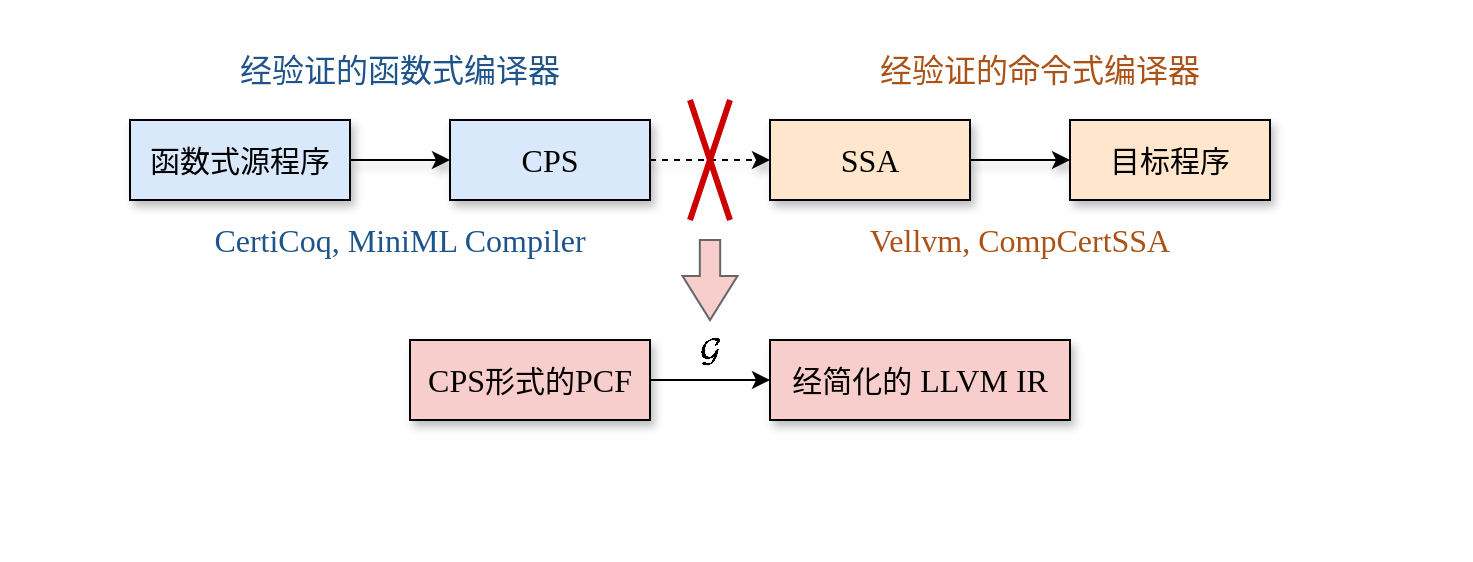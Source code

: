 <mxfile version="22.1.17" type="github">
  <diagram name="第 1 页" id="CW00y3aE3JMuMUfLDlIA">
    <mxGraphModel dx="1052" dy="625" grid="1" gridSize="10" guides="1" tooltips="1" connect="1" arrows="1" fold="1" page="1" pageScale="1" pageWidth="827" pageHeight="1169" math="1" shadow="0">
      <root>
        <mxCell id="0" />
        <mxCell id="1" parent="0" />
        <mxCell id="ndi88zlwP6lYpJqEUTCB-1" value="" style="edgeStyle=orthogonalEdgeStyle;rounded=0;orthogonalLoop=1;jettySize=auto;html=1;shadow=1;fillColor=#dae8fc;strokeColor=#000000;" edge="1" parent="1" source="ndi88zlwP6lYpJqEUTCB-2" target="ndi88zlwP6lYpJqEUTCB-4">
          <mxGeometry relative="1" as="geometry" />
        </mxCell>
        <mxCell id="ndi88zlwP6lYpJqEUTCB-2" value="&lt;font style=&quot;font-size: 15px;&quot; face=&quot;Times New Roman&quot;&gt;函数式源程序&lt;/font&gt;" style="rounded=0;whiteSpace=wrap;html=1;shadow=1;fillColor=#dae8fc;strokeColor=#000000;" vertex="1" parent="1">
          <mxGeometry x="130" y="280" width="110" height="40" as="geometry" />
        </mxCell>
        <mxCell id="ndi88zlwP6lYpJqEUTCB-3" value="" style="edgeStyle=orthogonalEdgeStyle;rounded=0;orthogonalLoop=1;jettySize=auto;html=1;dashed=1;shadow=1;" edge="1" parent="1" source="ndi88zlwP6lYpJqEUTCB-4" target="ndi88zlwP6lYpJqEUTCB-6">
          <mxGeometry relative="1" as="geometry" />
        </mxCell>
        <mxCell id="ndi88zlwP6lYpJqEUTCB-4" value="&lt;span style=&quot;color: rgb(0, 0, 0); font-family: &amp;quot;Times New Roman&amp;quot;; font-size: 16px; font-style: normal; font-variant-ligatures: normal; font-variant-caps: normal; font-weight: 400; letter-spacing: normal; orphans: 2; text-align: center; text-indent: 0px; text-transform: none; widows: 2; word-spacing: 0px; -webkit-text-stroke-width: 0px; text-decoration-thickness: initial; text-decoration-style: initial; text-decoration-color: initial; float: none; display: inline !important;&quot;&gt;CPS&lt;/span&gt;" style="rounded=0;whiteSpace=wrap;html=1;shadow=1;fillColor=#dae8fc;strokeColor=#000000;labelBackgroundColor=none;" vertex="1" parent="1">
          <mxGeometry x="290" y="280" width="100" height="40" as="geometry" />
        </mxCell>
        <mxCell id="ndi88zlwP6lYpJqEUTCB-5" value="" style="edgeStyle=orthogonalEdgeStyle;rounded=0;orthogonalLoop=1;jettySize=auto;html=1;shadow=1;fillColor=#ffe6cc;strokeColor=#000000;" edge="1" parent="1" source="ndi88zlwP6lYpJqEUTCB-6" target="ndi88zlwP6lYpJqEUTCB-7">
          <mxGeometry relative="1" as="geometry" />
        </mxCell>
        <mxCell id="ndi88zlwP6lYpJqEUTCB-6" value="&lt;span style=&quot;color: rgb(0, 0, 0); font-family: &amp;quot;Times New Roman&amp;quot;; font-size: 16px; font-style: normal; font-variant-ligatures: normal; font-variant-caps: normal; font-weight: 400; letter-spacing: normal; orphans: 2; text-align: center; text-indent: 0px; text-transform: none; widows: 2; word-spacing: 0px; -webkit-text-stroke-width: 0px; text-decoration-thickness: initial; text-decoration-style: initial; text-decoration-color: initial; float: none; display: inline !important;&quot;&gt;SSA&lt;/span&gt;" style="rounded=0;whiteSpace=wrap;html=1;shadow=1;fillColor=#ffe6cc;strokeColor=#000000;labelBackgroundColor=none;" vertex="1" parent="1">
          <mxGeometry x="450" y="280" width="100" height="40" as="geometry" />
        </mxCell>
        <mxCell id="ndi88zlwP6lYpJqEUTCB-7" value="&lt;span style=&quot;color: rgb(0, 0, 0); font-family: &amp;quot;Times New Roman&amp;quot;; font-style: normal; font-variant-ligatures: normal; font-variant-caps: normal; font-weight: 400; letter-spacing: normal; orphans: 2; text-align: center; text-indent: 0px; text-transform: none; widows: 2; word-spacing: 0px; -webkit-text-stroke-width: 0px; text-decoration-thickness: initial; text-decoration-style: initial; text-decoration-color: initial; float: none; display: inline !important;&quot;&gt;&lt;font style=&quot;font-size: 15px;&quot;&gt;目标程序&lt;/font&gt;&lt;/span&gt;" style="rounded=0;whiteSpace=wrap;html=1;shadow=1;fillColor=#ffe6cc;strokeColor=#000000;labelBackgroundColor=none;" vertex="1" parent="1">
          <mxGeometry x="600" y="280" width="100" height="40" as="geometry" />
        </mxCell>
        <mxCell id="ndi88zlwP6lYpJqEUTCB-8" value="&lt;font color=&quot;#1e548a&quot; style=&quot;font-size: 16px;&quot; face=&quot;Times New Roman&quot;&gt;CertiCoq, MiniML Compiler&lt;/font&gt;" style="text;html=1;strokeColor=none;fillColor=none;align=center;verticalAlign=middle;whiteSpace=wrap;rounded=0;" vertex="1" parent="1">
          <mxGeometry x="145" y="320" width="240" height="40" as="geometry" />
        </mxCell>
        <mxCell id="ndi88zlwP6lYpJqEUTCB-9" value="&lt;font color=&quot;#ab5216&quot; style=&quot;font-size: 16px;&quot; face=&quot;Times New Roman&quot;&gt;Vellvm, CompCertSSA&lt;/font&gt;" style="text;html=1;strokeColor=none;fillColor=none;align=center;verticalAlign=middle;whiteSpace=wrap;rounded=0;" vertex="1" parent="1">
          <mxGeometry x="460" y="320" width="230" height="40" as="geometry" />
        </mxCell>
        <mxCell id="ndi88zlwP6lYpJqEUTCB-10" value="" style="endArrow=none;html=1;rounded=0;fillColor=#e51400;strokeColor=#CC0000;strokeWidth=3;" edge="1" parent="1">
          <mxGeometry width="50" height="50" relative="1" as="geometry">
            <mxPoint x="430" y="270" as="sourcePoint" />
            <mxPoint x="410" y="330" as="targetPoint" />
          </mxGeometry>
        </mxCell>
        <mxCell id="ndi88zlwP6lYpJqEUTCB-11" value="" style="html=1;shadow=0;dashed=0;align=center;verticalAlign=middle;shape=mxgraph.arrows2.arrow;dy=0.63;dx=22;direction=south;notch=0;fillColor=#f8cecc;strokeColor=#666666;" vertex="1" parent="1">
          <mxGeometry x="406.25" y="340" width="27.5" height="40" as="geometry" />
        </mxCell>
        <mxCell id="ndi88zlwP6lYpJqEUTCB-12" value="" style="edgeStyle=orthogonalEdgeStyle;rounded=0;orthogonalLoop=1;jettySize=auto;html=1;fillColor=#f8cecc;strokeColor=#000000;" edge="1" parent="1" source="ndi88zlwP6lYpJqEUTCB-13" target="ndi88zlwP6lYpJqEUTCB-15">
          <mxGeometry relative="1" as="geometry" />
        </mxCell>
        <mxCell id="ndi88zlwP6lYpJqEUTCB-13" value="&lt;span style=&quot;color: rgb(0, 0, 0); font-family: &amp;quot;Times New Roman&amp;quot;; font-size: 16px; font-style: normal; font-variant-ligatures: normal; font-variant-caps: normal; font-weight: 400; letter-spacing: normal; orphans: 2; text-align: center; text-indent: 0px; text-transform: none; widows: 2; word-spacing: 0px; -webkit-text-stroke-width: 0px; text-decoration-thickness: initial; text-decoration-style: initial; text-decoration-color: initial; float: none; display: inline !important;&quot;&gt;CPS&lt;/span&gt;&lt;span style=&quot;color: rgb(0, 0, 0); font-family: &amp;quot;Times New Roman&amp;quot;; font-style: normal; font-variant-ligatures: normal; font-variant-caps: normal; font-weight: 400; letter-spacing: normal; orphans: 2; text-align: center; text-indent: 0px; text-transform: none; widows: 2; word-spacing: 0px; -webkit-text-stroke-width: 0px; text-decoration-thickness: initial; text-decoration-style: initial; text-decoration-color: initial; float: none; display: inline !important;&quot;&gt;&lt;font style=&quot;font-size: 15px;&quot;&gt;形式的&lt;/font&gt;&lt;/span&gt;&lt;span style=&quot;color: rgb(0, 0, 0); font-family: &amp;quot;Times New Roman&amp;quot;; font-size: 16px; font-style: normal; font-variant-ligatures: normal; font-variant-caps: normal; font-weight: 400; letter-spacing: normal; orphans: 2; text-align: center; text-indent: 0px; text-transform: none; widows: 2; word-spacing: 0px; -webkit-text-stroke-width: 0px; text-decoration-thickness: initial; text-decoration-style: initial; text-decoration-color: initial; float: none; display: inline !important;&quot;&gt;PCF&lt;/span&gt;" style="rounded=0;whiteSpace=wrap;html=1;shadow=1;fillColor=#f8cecc;strokeColor=#000000;labelBackgroundColor=none;" vertex="1" parent="1">
          <mxGeometry x="270" y="390" width="120" height="40" as="geometry" />
        </mxCell>
        <mxCell id="ndi88zlwP6lYpJqEUTCB-14" value="" style="edgeStyle=orthogonalEdgeStyle;rounded=0;orthogonalLoop=1;jettySize=auto;html=1;strokeColor=none;shadow=0;fontColor=#FFFFFF;" edge="1" parent="1" source="ndi88zlwP6lYpJqEUTCB-15" target="ndi88zlwP6lYpJqEUTCB-26">
          <mxGeometry relative="1" as="geometry" />
        </mxCell>
        <mxCell id="ndi88zlwP6lYpJqEUTCB-15" value="&lt;font face=&quot;Times New Roman&quot;&gt;&lt;font style=&quot;font-size: 15px;&quot;&gt;经简化的&lt;/font&gt;&lt;span style=&quot;font-size: 16px;&quot;&gt; LLVM IR&lt;/span&gt;&lt;/font&gt;" style="rounded=0;whiteSpace=wrap;html=1;shadow=1;fillColor=#f8cecc;strokeColor=#000000;labelBackgroundColor=none;" vertex="1" parent="1">
          <mxGeometry x="450" y="390" width="150" height="40" as="geometry" />
        </mxCell>
        <mxCell id="ndi88zlwP6lYpJqEUTCB-16" value="&lt;font style=&quot;font-size: 16px;&quot; face=&quot;Times New Roman&quot;&gt;$$\mathcal{G}$$&lt;/font&gt;" style="text;html=1;strokeColor=none;fillColor=none;align=center;verticalAlign=middle;whiteSpace=wrap;rounded=0;fontColor=default;" vertex="1" parent="1">
          <mxGeometry x="385" y="380" width="70" height="30" as="geometry" />
        </mxCell>
        <mxCell id="ndi88zlwP6lYpJqEUTCB-17" value="&lt;font color=&quot;#1e548a&quot; style=&quot;font-size: 16px;&quot; face=&quot;Times New Roman&quot;&gt;经验证的函数式编译器&lt;/font&gt;" style="text;html=1;strokeColor=none;fillColor=none;align=center;verticalAlign=middle;whiteSpace=wrap;rounded=0;" vertex="1" parent="1">
          <mxGeometry x="180" y="220" width="170" height="70" as="geometry" />
        </mxCell>
        <mxCell id="ndi88zlwP6lYpJqEUTCB-18" value="&lt;font style=&quot;font-size: 16px;&quot; face=&quot;Times New Roman&quot; color=&quot;#ab5216&quot;&gt;经验证的命令式编译器&lt;/font&gt;" style="text;html=1;strokeColor=none;fillColor=none;align=center;verticalAlign=middle;whiteSpace=wrap;rounded=0;" vertex="1" parent="1">
          <mxGeometry x="500" y="220" width="170" height="70" as="geometry" />
        </mxCell>
        <mxCell id="ndi88zlwP6lYpJqEUTCB-19" value="" style="edgeStyle=orthogonalEdgeStyle;rounded=0;orthogonalLoop=1;jettySize=auto;html=1;shadow=0;strokeWidth=1;fontColor=#FFFFFF;strokeColor=none;" edge="1" parent="1" source="ndi88zlwP6lYpJqEUTCB-20">
          <mxGeometry relative="1" as="geometry">
            <mxPoint x="270" y="410" as="targetPoint" />
          </mxGeometry>
        </mxCell>
        <mxCell id="ndi88zlwP6lYpJqEUTCB-20" value="直接风格PCF 程序" style="rounded=0;whiteSpace=wrap;html=1;labelBackgroundColor=none;fontFamily=Times New Roman;fontSize=16;shadow=0;strokeColor=none;fontColor=#FFFFFF;" vertex="1" parent="1">
          <mxGeometry x="65" y="390" width="150" height="40" as="geometry" />
        </mxCell>
        <mxCell id="ndi88zlwP6lYpJqEUTCB-21" value="" style="edgeStyle=orthogonalEdgeStyle;rounded=0;orthogonalLoop=1;jettySize=auto;html=1;strokeColor=none;fontColor=#FFFFFF;" edge="1" parent="1" source="ndi88zlwP6lYpJqEUTCB-22" target="ndi88zlwP6lYpJqEUTCB-20">
          <mxGeometry relative="1" as="geometry" />
        </mxCell>
        <mxCell id="ndi88zlwP6lYpJqEUTCB-22" value="PCF 程序文本" style="rounded=0;whiteSpace=wrap;html=1;labelBackgroundColor=none;fontFamily=Times New Roman;fontSize=16;shadow=0;strokeColor=none;fontColor=#FFFFFF;" vertex="1" parent="1">
          <mxGeometry x="70" y="460" width="140" height="40" as="geometry" />
        </mxCell>
        <mxCell id="ndi88zlwP6lYpJqEUTCB-23" value="PCF 语法分析器" style="text;html=1;align=center;verticalAlign=middle;whiteSpace=wrap;rounded=0;fontSize=16;fontFamily=Times New Roman;strokeColor=none;fontColor=#FFFFFF;" vertex="1" parent="1">
          <mxGeometry x="145" y="430" width="120" height="30" as="geometry" />
        </mxCell>
        <mxCell id="ndi88zlwP6lYpJqEUTCB-24" value="&lt;font&gt;CPS &lt;br&gt;转换&lt;/font&gt;" style="text;html=1;align=center;verticalAlign=middle;whiteSpace=wrap;rounded=0;fontSize=16;fontFamily=Times New Roman;strokeColor=none;fontColor=#FFFFFF;" vertex="1" parent="1">
          <mxGeometry x="200" y="370" width="90" height="30" as="geometry" />
        </mxCell>
        <mxCell id="ndi88zlwP6lYpJqEUTCB-25" value="" style="edgeStyle=orthogonalEdgeStyle;rounded=0;orthogonalLoop=1;jettySize=auto;html=1;strokeColor=none;shadow=0;fontColor=#FFFFFF;" edge="1" parent="1" source="ndi88zlwP6lYpJqEUTCB-26" target="ndi88zlwP6lYpJqEUTCB-27">
          <mxGeometry relative="1" as="geometry" />
        </mxCell>
        <mxCell id="ndi88zlwP6lYpJqEUTCB-26" value="Vellvm 抽象语法树" style="rounded=0;whiteSpace=wrap;html=1;labelBackgroundColor=none;fontFamily=Times New Roman;fontSize=16;shadow=0;strokeColor=none;fontColor=#FFFFFF;" vertex="1" parent="1">
          <mxGeometry x="641.09" y="390" width="158.12" height="40" as="geometry" />
        </mxCell>
        <mxCell id="ndi88zlwP6lYpJqEUTCB-27" value="LLVM IR 程序文本" style="rounded=0;whiteSpace=wrap;html=1;labelBackgroundColor=none;fontFamily=Times New Roman;fontSize=16;shadow=0;strokeColor=none;fontColor=#FFFFFF;" vertex="1" parent="1">
          <mxGeometry x="640" y="460" width="160.32" height="40" as="geometry" />
        </mxCell>
        <mxCell id="ndi88zlwP6lYpJqEUTCB-28" value="" style="endArrow=none;html=1;rounded=0;fillColor=#e51400;strokeColor=#CC0000;strokeWidth=3;" edge="1" parent="1">
          <mxGeometry width="50" height="50" relative="1" as="geometry">
            <mxPoint x="430" y="330" as="sourcePoint" />
            <mxPoint x="410" y="270" as="targetPoint" />
          </mxGeometry>
        </mxCell>
      </root>
    </mxGraphModel>
  </diagram>
</mxfile>
